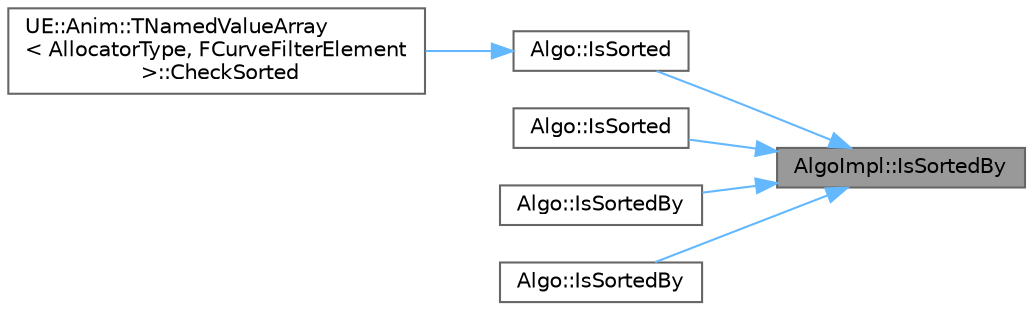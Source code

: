 digraph "AlgoImpl::IsSortedBy"
{
 // INTERACTIVE_SVG=YES
 // LATEX_PDF_SIZE
  bgcolor="transparent";
  edge [fontname=Helvetica,fontsize=10,labelfontname=Helvetica,labelfontsize=10];
  node [fontname=Helvetica,fontsize=10,shape=box,height=0.2,width=0.4];
  rankdir="RL";
  Node1 [id="Node000001",label="AlgoImpl::IsSortedBy",height=0.2,width=0.4,color="gray40", fillcolor="grey60", style="filled", fontcolor="black",tooltip=" "];
  Node1 -> Node2 [id="edge1_Node000001_Node000002",dir="back",color="steelblue1",style="solid",tooltip=" "];
  Node2 [id="Node000002",label="Algo::IsSorted",height=0.2,width=0.4,color="grey40", fillcolor="white", style="filled",URL="$db/d33/namespaceAlgo.html#a979ce86c221d6d0891fb27bc6812db90",tooltip="Tests if a range is sorted by its element type's operator<."];
  Node2 -> Node3 [id="edge2_Node000002_Node000003",dir="back",color="steelblue1",style="solid",tooltip=" "];
  Node3 [id="Node000003",label="UE::Anim::TNamedValueArray\l\< AllocatorType, FCurveFilterElement\l \>::CheckSorted",height=0.2,width=0.4,color="grey40", fillcolor="white", style="filled",URL="$d3/d27/structUE_1_1Anim_1_1TNamedValueArray.html#a7d6d080c5e723532f25d80b5d2d78457",tooltip=" "];
  Node1 -> Node4 [id="edge3_Node000001_Node000004",dir="back",color="steelblue1",style="solid",tooltip=" "];
  Node4 [id="Node000004",label="Algo::IsSorted",height=0.2,width=0.4,color="grey40", fillcolor="white", style="filled",URL="$db/d33/namespaceAlgo.html#a4d43db3b8c4e7482105b8c0051a003d1",tooltip="Tests if a range is sorted by a user-defined predicate."];
  Node1 -> Node5 [id="edge4_Node000001_Node000005",dir="back",color="steelblue1",style="solid",tooltip=" "];
  Node5 [id="Node000005",label="Algo::IsSortedBy",height=0.2,width=0.4,color="grey40", fillcolor="white", style="filled",URL="$db/d33/namespaceAlgo.html#a8cc7165da99dcf12c1f98da3cd4d46a7",tooltip="Tests if a range is sorted by a projection of the element type, using the projection's operator<."];
  Node1 -> Node6 [id="edge5_Node000001_Node000006",dir="back",color="steelblue1",style="solid",tooltip=" "];
  Node6 [id="Node000006",label="Algo::IsSortedBy",height=0.2,width=0.4,color="grey40", fillcolor="white", style="filled",URL="$db/d33/namespaceAlgo.html#a5454fe60d697b7c9540cc2f9fd4819b9",tooltip="Tests if a range is sorted by a projection of the element type, using a user-defined predicate on the..."];
}
